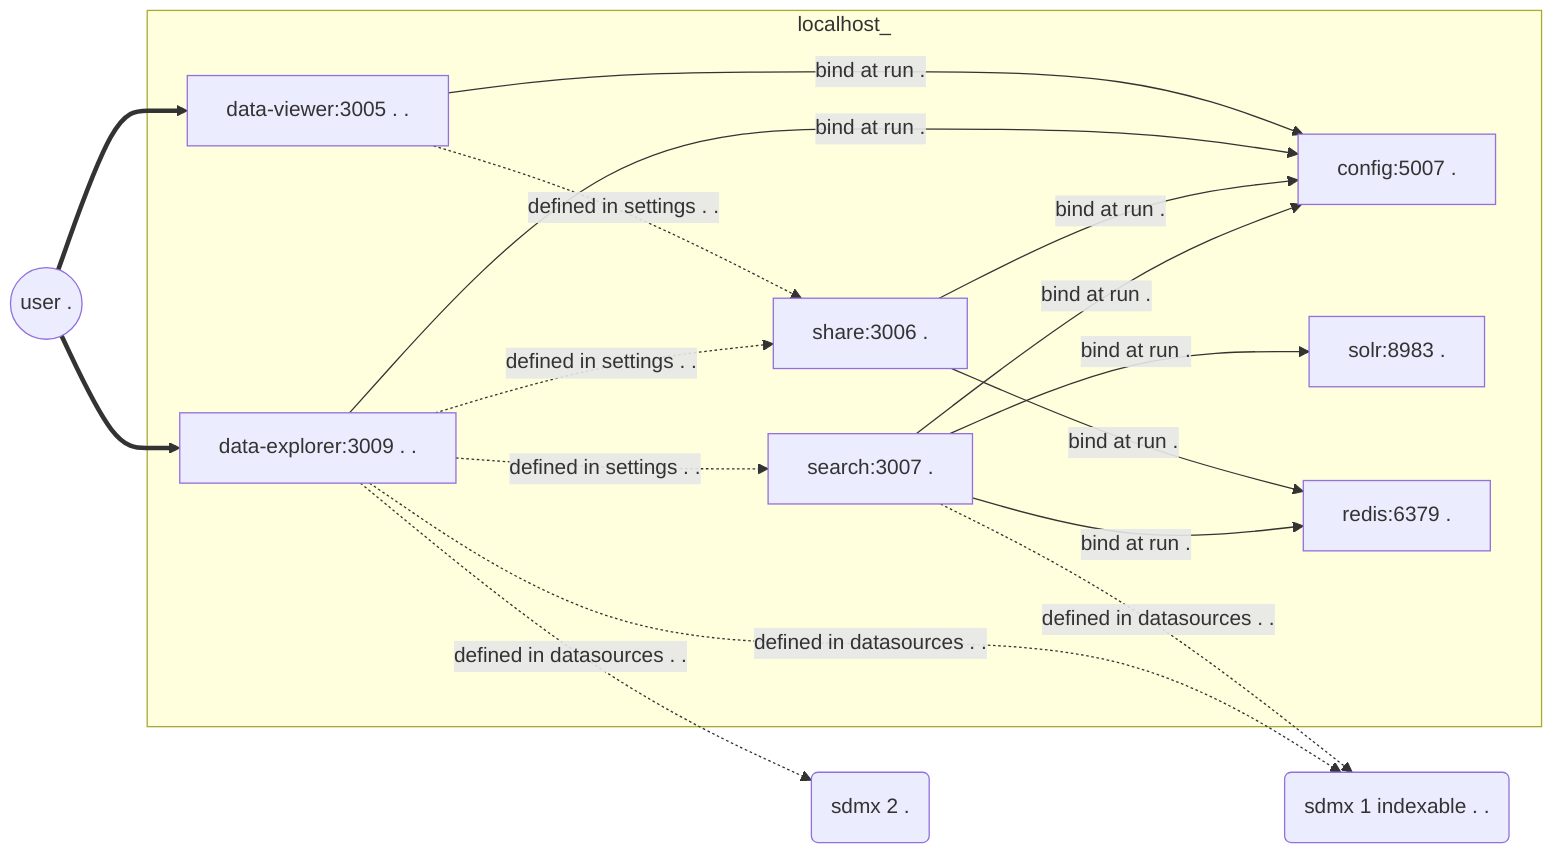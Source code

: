 graph LR
config[config:5007 .]
share[share:3006 .]
search[search:3007 .]
solr[solr:8983 .]
redis[redis:6379 .]
explorer[data-explorer:3009 . .]
viewer[data-viewer:3005 . .]
user((user .))
sdmx1(sdmx 1 indexable . .)
sdmx2(sdmx 2 .)
subgraph localhost_
search -->|bind at run .| config
search -->|bind at run .| solr
search -->|bind at run .| redis
share -->|bind at run .| config
share -->|bind at run .| redis
explorer -->|bind at run .| config
explorer -.->|defined in settings . .| search
explorer -.->|defined in settings . .| share
viewer -->|bind at run .| config
viewer -.->|defined in settings . .| share
end
user ==>explorer
user ==>viewer
explorer -.->|defined in datasources . .| sdmx1
explorer -.->|defined in datasources . .| sdmx2
search -.->|defined in datasources . .| sdmx1